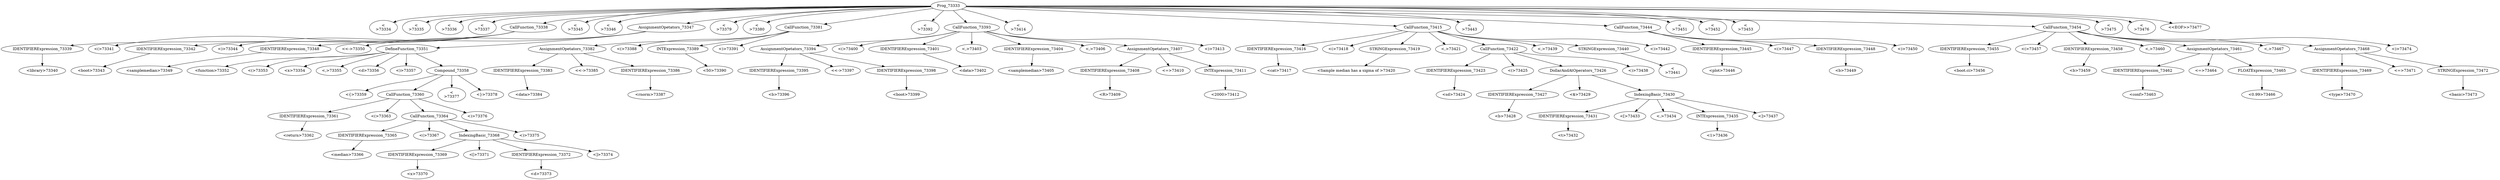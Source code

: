 digraph {

"Prog_73333"->"<
>73334";
"Prog_73333"->"<
>73335";
"Prog_73333"->"<
>73336";
"Prog_73333"->"<
>73337";
"Prog_73333"->"CallFunction_73338";
"CallFunction_73338"->"IDENTIFIERExpression_73339";
"IDENTIFIERExpression_73339"->"<library>73340";
"CallFunction_73338"->"<(>73341";
"CallFunction_73338"->"IDENTIFIERExpression_73342";
"IDENTIFIERExpression_73342"->"<boot>73343";
"CallFunction_73338"->"<)>73344";
"Prog_73333"->"<
>73345";
"Prog_73333"->"<
>73346";
"Prog_73333"->"AssignmentOpetators_73347";
"AssignmentOpetators_73347"->"IDENTIFIERExpression_73348";
"IDENTIFIERExpression_73348"->"<samplemedian>73349";
"AssignmentOpetators_73347"->"<<->73350";
"AssignmentOpetators_73347"->"DefineFunction_73351";
"DefineFunction_73351"->"<function>73352";
"DefineFunction_73351"->"<(>73353";
"DefineFunction_73351"->"<x>73354";
"DefineFunction_73351"->"<,>73355";
"DefineFunction_73351"->"<d>73356";
"DefineFunction_73351"->"<)>73357";
"DefineFunction_73351"->"Compound_73358";
"Compound_73358"->"<{>73359";
"Compound_73358"->"CallFunction_73360";
"CallFunction_73360"->"IDENTIFIERExpression_73361";
"IDENTIFIERExpression_73361"->"<return>73362";
"CallFunction_73360"->"<(>73363";
"CallFunction_73360"->"CallFunction_73364";
"CallFunction_73364"->"IDENTIFIERExpression_73365";
"IDENTIFIERExpression_73365"->"<median>73366";
"CallFunction_73364"->"<(>73367";
"CallFunction_73364"->"IndexingBasic_73368";
"IndexingBasic_73368"->"IDENTIFIERExpression_73369";
"IDENTIFIERExpression_73369"->"<x>73370";
"IndexingBasic_73368"->"<[>73371";
"IndexingBasic_73368"->"IDENTIFIERExpression_73372";
"IDENTIFIERExpression_73372"->"<d>73373";
"IndexingBasic_73368"->"<]>73374";
"CallFunction_73364"->"<)>73375";
"CallFunction_73360"->"<)>73376";
"Compound_73358"->"<
>73377";
"Compound_73358"->"<}>73378";
"Prog_73333"->"<
>73379";
"Prog_73333"->"<
>73380";
"Prog_73333"->"CallFunction_73381";
"CallFunction_73381"->"AssignmentOpetators_73382";
"AssignmentOpetators_73382"->"IDENTIFIERExpression_73383";
"IDENTIFIERExpression_73383"->"<data>73384";
"AssignmentOpetators_73382"->"<<->73385";
"AssignmentOpetators_73382"->"IDENTIFIERExpression_73386";
"IDENTIFIERExpression_73386"->"<rnorm>73387";
"CallFunction_73381"->"<(>73388";
"CallFunction_73381"->"INTExpression_73389";
"INTExpression_73389"->"<50>73390";
"CallFunction_73381"->"<)>73391";
"Prog_73333"->"<
>73392";
"Prog_73333"->"CallFunction_73393";
"CallFunction_73393"->"AssignmentOpetators_73394";
"AssignmentOpetators_73394"->"IDENTIFIERExpression_73395";
"IDENTIFIERExpression_73395"->"<b>73396";
"AssignmentOpetators_73394"->"<<->73397";
"AssignmentOpetators_73394"->"IDENTIFIERExpression_73398";
"IDENTIFIERExpression_73398"->"<boot>73399";
"CallFunction_73393"->"<(>73400";
"CallFunction_73393"->"IDENTIFIERExpression_73401";
"IDENTIFIERExpression_73401"->"<data>73402";
"CallFunction_73393"->"<,>73403";
"CallFunction_73393"->"IDENTIFIERExpression_73404";
"IDENTIFIERExpression_73404"->"<samplemedian>73405";
"CallFunction_73393"->"<,>73406";
"CallFunction_73393"->"AssignmentOpetators_73407";
"AssignmentOpetators_73407"->"IDENTIFIERExpression_73408";
"IDENTIFIERExpression_73408"->"<R>73409";
"AssignmentOpetators_73407"->"<=>73410";
"AssignmentOpetators_73407"->"INTExpression_73411";
"INTExpression_73411"->"<2000>73412";
"CallFunction_73393"->"<)>73413";
"Prog_73333"->"<
>73414";
"Prog_73333"->"CallFunction_73415";
"CallFunction_73415"->"IDENTIFIERExpression_73416";
"IDENTIFIERExpression_73416"->"<cat>73417";
"CallFunction_73415"->"<(>73418";
"CallFunction_73415"->"STRINGExpression_73419";
"STRINGExpression_73419"->"<Sample median has a sigma of >73420";
"CallFunction_73415"->"<,>73421";
"CallFunction_73415"->"CallFunction_73422";
"CallFunction_73422"->"IDENTIFIERExpression_73423";
"IDENTIFIERExpression_73423"->"<sd>73424";
"CallFunction_73422"->"<(>73425";
"CallFunction_73422"->"DollarAndAtOperators_73426";
"DollarAndAtOperators_73426"->"IDENTIFIERExpression_73427";
"IDENTIFIERExpression_73427"->"<b>73428";
"DollarAndAtOperators_73426"->"<$>73429";
"DollarAndAtOperators_73426"->"IndexingBasic_73430";
"IndexingBasic_73430"->"IDENTIFIERExpression_73431";
"IDENTIFIERExpression_73431"->"<t>73432";
"IndexingBasic_73430"->"<[>73433";
"IndexingBasic_73430"->"<,>73434";
"IndexingBasic_73430"->"INTExpression_73435";
"INTExpression_73435"->"<1>73436";
"IndexingBasic_73430"->"<]>73437";
"CallFunction_73422"->"<)>73438";
"CallFunction_73415"->"<,>73439";
"CallFunction_73415"->"STRINGExpression_73440";
"STRINGExpression_73440"->"<\n>73441";
"CallFunction_73415"->"<)>73442";
"Prog_73333"->"<
>73443";
"Prog_73333"->"CallFunction_73444";
"CallFunction_73444"->"IDENTIFIERExpression_73445";
"IDENTIFIERExpression_73445"->"<plot>73446";
"CallFunction_73444"->"<(>73447";
"CallFunction_73444"->"IDENTIFIERExpression_73448";
"IDENTIFIERExpression_73448"->"<b>73449";
"CallFunction_73444"->"<)>73450";
"Prog_73333"->"<
>73451";
"Prog_73333"->"<
>73452";
"Prog_73333"->"<
>73453";
"Prog_73333"->"CallFunction_73454";
"CallFunction_73454"->"IDENTIFIERExpression_73455";
"IDENTIFIERExpression_73455"->"<boot.ci>73456";
"CallFunction_73454"->"<(>73457";
"CallFunction_73454"->"IDENTIFIERExpression_73458";
"IDENTIFIERExpression_73458"->"<b>73459";
"CallFunction_73454"->"<,>73460";
"CallFunction_73454"->"AssignmentOpetators_73461";
"AssignmentOpetators_73461"->"IDENTIFIERExpression_73462";
"IDENTIFIERExpression_73462"->"<conf>73463";
"AssignmentOpetators_73461"->"<=>73464";
"AssignmentOpetators_73461"->"FLOATExpression_73465";
"FLOATExpression_73465"->"<0.99>73466";
"CallFunction_73454"->"<,>73467";
"CallFunction_73454"->"AssignmentOpetators_73468";
"AssignmentOpetators_73468"->"IDENTIFIERExpression_73469";
"IDENTIFIERExpression_73469"->"<type>73470";
"AssignmentOpetators_73468"->"<=>73471";
"AssignmentOpetators_73468"->"STRINGExpression_73472";
"STRINGExpression_73472"->"<basic>73473";
"CallFunction_73454"->"<)>73474";
"Prog_73333"->"<
>73475";
"Prog_73333"->"<
>73476";
"Prog_73333"->"<<EOF>>73477";
}
